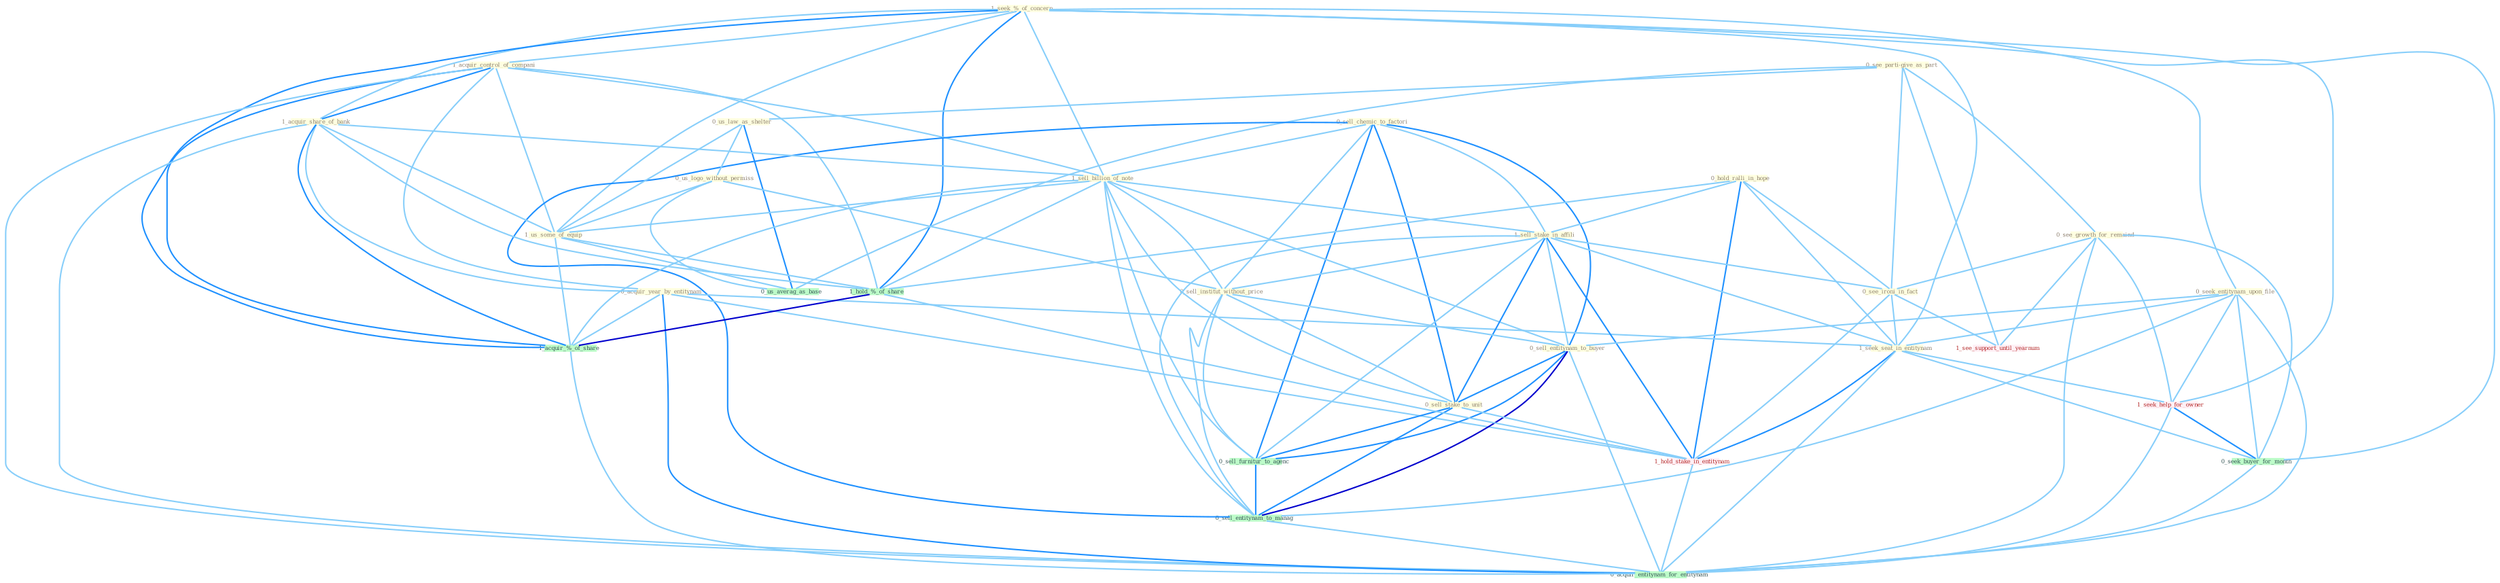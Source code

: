 Graph G{ 
    node
    [shape=polygon,style=filled,width=.5,height=.06,color="#BDFCC9",fixedsize=true,fontsize=4,
    fontcolor="#2f4f4f"];
    {node
    [color="#ffffe0", fontcolor="#8b7d6b"] "1_seek_%_of_concern " "0_see_parti-give_as_part " "1_acquir_control_of_compani " "0_see_growth_for_remaind " "0_sell_chemic_to_factori " "0_us_law_as_shelter " "0_us_logo_without_permiss " "1_acquir_share_of_bank " "0_hold_ralli_in_hope " "0_acquir_year_by_entitynam " "1_sell_billion_of_note " "1_sell_stake_in_affili " "0_see_ironi_in_fact " "0_seek_entitynam_upon_file " "1_seek_seat_in_entitynam " "0_sell_institut_without_price " "1_us_some_of_equip " "0_sell_entitynam_to_buyer " "0_sell_stake_to_unit "}
{node [color="#fff0f5", fontcolor="#b22222"] "1_hold_stake_in_entitynam " "1_seek_help_for_owner " "1_see_support_until_yearnum "}
edge [color="#B0E2FF"];

	"1_seek_%_of_concern " -- "1_acquir_control_of_compani " [w="1", color="#87cefa" ];
	"1_seek_%_of_concern " -- "1_acquir_share_of_bank " [w="1", color="#87cefa" ];
	"1_seek_%_of_concern " -- "1_sell_billion_of_note " [w="1", color="#87cefa" ];
	"1_seek_%_of_concern " -- "0_seek_entitynam_upon_file " [w="1", color="#87cefa" ];
	"1_seek_%_of_concern " -- "1_seek_seat_in_entitynam " [w="1", color="#87cefa" ];
	"1_seek_%_of_concern " -- "1_us_some_of_equip " [w="1", color="#87cefa" ];
	"1_seek_%_of_concern " -- "1_hold_%_of_share " [w="2", color="#1e90ff" , len=0.8];
	"1_seek_%_of_concern " -- "1_seek_help_for_owner " [w="1", color="#87cefa" ];
	"1_seek_%_of_concern " -- "0_seek_buyer_for_month " [w="1", color="#87cefa" ];
	"1_seek_%_of_concern " -- "1_acquir_%_of_share " [w="2", color="#1e90ff" , len=0.8];
	"0_see_parti-give_as_part " -- "0_see_growth_for_remaind " [w="1", color="#87cefa" ];
	"0_see_parti-give_as_part " -- "0_us_law_as_shelter " [w="1", color="#87cefa" ];
	"0_see_parti-give_as_part " -- "0_see_ironi_in_fact " [w="1", color="#87cefa" ];
	"0_see_parti-give_as_part " -- "1_see_support_until_yearnum " [w="1", color="#87cefa" ];
	"0_see_parti-give_as_part " -- "0_us_averag_as_base " [w="1", color="#87cefa" ];
	"1_acquir_control_of_compani " -- "1_acquir_share_of_bank " [w="2", color="#1e90ff" , len=0.8];
	"1_acquir_control_of_compani " -- "0_acquir_year_by_entitynam " [w="1", color="#87cefa" ];
	"1_acquir_control_of_compani " -- "1_sell_billion_of_note " [w="1", color="#87cefa" ];
	"1_acquir_control_of_compani " -- "1_us_some_of_equip " [w="1", color="#87cefa" ];
	"1_acquir_control_of_compani " -- "1_hold_%_of_share " [w="1", color="#87cefa" ];
	"1_acquir_control_of_compani " -- "1_acquir_%_of_share " [w="2", color="#1e90ff" , len=0.8];
	"1_acquir_control_of_compani " -- "0_acquir_entitynam_for_entitynam " [w="1", color="#87cefa" ];
	"0_see_growth_for_remaind " -- "0_see_ironi_in_fact " [w="1", color="#87cefa" ];
	"0_see_growth_for_remaind " -- "1_seek_help_for_owner " [w="1", color="#87cefa" ];
	"0_see_growth_for_remaind " -- "0_seek_buyer_for_month " [w="1", color="#87cefa" ];
	"0_see_growth_for_remaind " -- "1_see_support_until_yearnum " [w="1", color="#87cefa" ];
	"0_see_growth_for_remaind " -- "0_acquir_entitynam_for_entitynam " [w="1", color="#87cefa" ];
	"0_sell_chemic_to_factori " -- "1_sell_billion_of_note " [w="1", color="#87cefa" ];
	"0_sell_chemic_to_factori " -- "1_sell_stake_in_affili " [w="1", color="#87cefa" ];
	"0_sell_chemic_to_factori " -- "0_sell_institut_without_price " [w="1", color="#87cefa" ];
	"0_sell_chemic_to_factori " -- "0_sell_entitynam_to_buyer " [w="2", color="#1e90ff" , len=0.8];
	"0_sell_chemic_to_factori " -- "0_sell_stake_to_unit " [w="2", color="#1e90ff" , len=0.8];
	"0_sell_chemic_to_factori " -- "0_sell_furnitur_to_agenc " [w="2", color="#1e90ff" , len=0.8];
	"0_sell_chemic_to_factori " -- "0_sell_entitynam_to_manag " [w="2", color="#1e90ff" , len=0.8];
	"0_us_law_as_shelter " -- "0_us_logo_without_permiss " [w="1", color="#87cefa" ];
	"0_us_law_as_shelter " -- "1_us_some_of_equip " [w="1", color="#87cefa" ];
	"0_us_law_as_shelter " -- "0_us_averag_as_base " [w="2", color="#1e90ff" , len=0.8];
	"0_us_logo_without_permiss " -- "0_sell_institut_without_price " [w="1", color="#87cefa" ];
	"0_us_logo_without_permiss " -- "1_us_some_of_equip " [w="1", color="#87cefa" ];
	"0_us_logo_without_permiss " -- "0_us_averag_as_base " [w="1", color="#87cefa" ];
	"1_acquir_share_of_bank " -- "0_acquir_year_by_entitynam " [w="1", color="#87cefa" ];
	"1_acquir_share_of_bank " -- "1_sell_billion_of_note " [w="1", color="#87cefa" ];
	"1_acquir_share_of_bank " -- "1_us_some_of_equip " [w="1", color="#87cefa" ];
	"1_acquir_share_of_bank " -- "1_hold_%_of_share " [w="1", color="#87cefa" ];
	"1_acquir_share_of_bank " -- "1_acquir_%_of_share " [w="2", color="#1e90ff" , len=0.8];
	"1_acquir_share_of_bank " -- "0_acquir_entitynam_for_entitynam " [w="1", color="#87cefa" ];
	"0_hold_ralli_in_hope " -- "1_sell_stake_in_affili " [w="1", color="#87cefa" ];
	"0_hold_ralli_in_hope " -- "0_see_ironi_in_fact " [w="1", color="#87cefa" ];
	"0_hold_ralli_in_hope " -- "1_seek_seat_in_entitynam " [w="1", color="#87cefa" ];
	"0_hold_ralli_in_hope " -- "1_hold_%_of_share " [w="1", color="#87cefa" ];
	"0_hold_ralli_in_hope " -- "1_hold_stake_in_entitynam " [w="2", color="#1e90ff" , len=0.8];
	"0_acquir_year_by_entitynam " -- "1_seek_seat_in_entitynam " [w="1", color="#87cefa" ];
	"0_acquir_year_by_entitynam " -- "1_hold_stake_in_entitynam " [w="1", color="#87cefa" ];
	"0_acquir_year_by_entitynam " -- "1_acquir_%_of_share " [w="1", color="#87cefa" ];
	"0_acquir_year_by_entitynam " -- "0_acquir_entitynam_for_entitynam " [w="2", color="#1e90ff" , len=0.8];
	"1_sell_billion_of_note " -- "1_sell_stake_in_affili " [w="1", color="#87cefa" ];
	"1_sell_billion_of_note " -- "0_sell_institut_without_price " [w="1", color="#87cefa" ];
	"1_sell_billion_of_note " -- "1_us_some_of_equip " [w="1", color="#87cefa" ];
	"1_sell_billion_of_note " -- "0_sell_entitynam_to_buyer " [w="1", color="#87cefa" ];
	"1_sell_billion_of_note " -- "0_sell_stake_to_unit " [w="1", color="#87cefa" ];
	"1_sell_billion_of_note " -- "1_hold_%_of_share " [w="1", color="#87cefa" ];
	"1_sell_billion_of_note " -- "1_acquir_%_of_share " [w="1", color="#87cefa" ];
	"1_sell_billion_of_note " -- "0_sell_furnitur_to_agenc " [w="1", color="#87cefa" ];
	"1_sell_billion_of_note " -- "0_sell_entitynam_to_manag " [w="1", color="#87cefa" ];
	"1_sell_stake_in_affili " -- "0_see_ironi_in_fact " [w="1", color="#87cefa" ];
	"1_sell_stake_in_affili " -- "1_seek_seat_in_entitynam " [w="1", color="#87cefa" ];
	"1_sell_stake_in_affili " -- "0_sell_institut_without_price " [w="1", color="#87cefa" ];
	"1_sell_stake_in_affili " -- "0_sell_entitynam_to_buyer " [w="1", color="#87cefa" ];
	"1_sell_stake_in_affili " -- "0_sell_stake_to_unit " [w="2", color="#1e90ff" , len=0.8];
	"1_sell_stake_in_affili " -- "1_hold_stake_in_entitynam " [w="2", color="#1e90ff" , len=0.8];
	"1_sell_stake_in_affili " -- "0_sell_furnitur_to_agenc " [w="1", color="#87cefa" ];
	"1_sell_stake_in_affili " -- "0_sell_entitynam_to_manag " [w="1", color="#87cefa" ];
	"0_see_ironi_in_fact " -- "1_seek_seat_in_entitynam " [w="1", color="#87cefa" ];
	"0_see_ironi_in_fact " -- "1_hold_stake_in_entitynam " [w="1", color="#87cefa" ];
	"0_see_ironi_in_fact " -- "1_see_support_until_yearnum " [w="1", color="#87cefa" ];
	"0_seek_entitynam_upon_file " -- "1_seek_seat_in_entitynam " [w="1", color="#87cefa" ];
	"0_seek_entitynam_upon_file " -- "0_sell_entitynam_to_buyer " [w="1", color="#87cefa" ];
	"0_seek_entitynam_upon_file " -- "1_seek_help_for_owner " [w="1", color="#87cefa" ];
	"0_seek_entitynam_upon_file " -- "0_seek_buyer_for_month " [w="1", color="#87cefa" ];
	"0_seek_entitynam_upon_file " -- "0_sell_entitynam_to_manag " [w="1", color="#87cefa" ];
	"0_seek_entitynam_upon_file " -- "0_acquir_entitynam_for_entitynam " [w="1", color="#87cefa" ];
	"1_seek_seat_in_entitynam " -- "1_hold_stake_in_entitynam " [w="2", color="#1e90ff" , len=0.8];
	"1_seek_seat_in_entitynam " -- "1_seek_help_for_owner " [w="1", color="#87cefa" ];
	"1_seek_seat_in_entitynam " -- "0_seek_buyer_for_month " [w="1", color="#87cefa" ];
	"1_seek_seat_in_entitynam " -- "0_acquir_entitynam_for_entitynam " [w="1", color="#87cefa" ];
	"0_sell_institut_without_price " -- "0_sell_entitynam_to_buyer " [w="1", color="#87cefa" ];
	"0_sell_institut_without_price " -- "0_sell_stake_to_unit " [w="1", color="#87cefa" ];
	"0_sell_institut_without_price " -- "0_sell_furnitur_to_agenc " [w="1", color="#87cefa" ];
	"0_sell_institut_without_price " -- "0_sell_entitynam_to_manag " [w="1", color="#87cefa" ];
	"1_us_some_of_equip " -- "1_hold_%_of_share " [w="1", color="#87cefa" ];
	"1_us_some_of_equip " -- "1_acquir_%_of_share " [w="1", color="#87cefa" ];
	"1_us_some_of_equip " -- "0_us_averag_as_base " [w="1", color="#87cefa" ];
	"0_sell_entitynam_to_buyer " -- "0_sell_stake_to_unit " [w="2", color="#1e90ff" , len=0.8];
	"0_sell_entitynam_to_buyer " -- "0_sell_furnitur_to_agenc " [w="2", color="#1e90ff" , len=0.8];
	"0_sell_entitynam_to_buyer " -- "0_sell_entitynam_to_manag " [w="3", color="#0000cd" , len=0.6];
	"0_sell_entitynam_to_buyer " -- "0_acquir_entitynam_for_entitynam " [w="1", color="#87cefa" ];
	"0_sell_stake_to_unit " -- "1_hold_stake_in_entitynam " [w="1", color="#87cefa" ];
	"0_sell_stake_to_unit " -- "0_sell_furnitur_to_agenc " [w="2", color="#1e90ff" , len=0.8];
	"0_sell_stake_to_unit " -- "0_sell_entitynam_to_manag " [w="2", color="#1e90ff" , len=0.8];
	"1_hold_%_of_share " -- "1_hold_stake_in_entitynam " [w="1", color="#87cefa" ];
	"1_hold_%_of_share " -- "1_acquir_%_of_share " [w="3", color="#0000cd" , len=0.6];
	"1_hold_stake_in_entitynam " -- "0_acquir_entitynam_for_entitynam " [w="1", color="#87cefa" ];
	"1_seek_help_for_owner " -- "0_seek_buyer_for_month " [w="2", color="#1e90ff" , len=0.8];
	"1_seek_help_for_owner " -- "0_acquir_entitynam_for_entitynam " [w="1", color="#87cefa" ];
	"0_seek_buyer_for_month " -- "0_acquir_entitynam_for_entitynam " [w="1", color="#87cefa" ];
	"1_acquir_%_of_share " -- "0_acquir_entitynam_for_entitynam " [w="1", color="#87cefa" ];
	"0_sell_furnitur_to_agenc " -- "0_sell_entitynam_to_manag " [w="2", color="#1e90ff" , len=0.8];
	"0_sell_entitynam_to_manag " -- "0_acquir_entitynam_for_entitynam " [w="1", color="#87cefa" ];
}